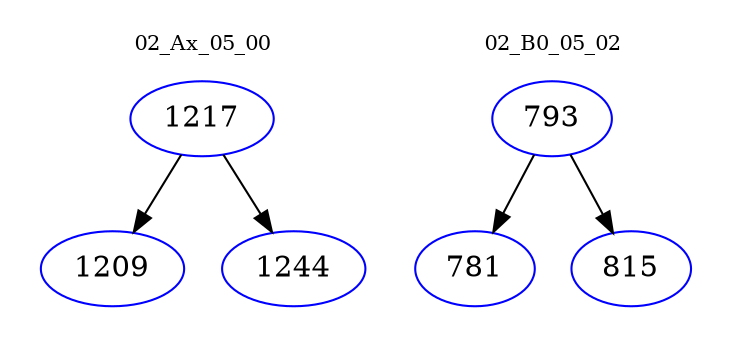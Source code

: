 digraph{
subgraph cluster_0 {
color = white
label = "02_Ax_05_00";
fontsize=10;
T0_1217 [label="1217", color="blue"]
T0_1217 -> T0_1209 [color="black"]
T0_1209 [label="1209", color="blue"]
T0_1217 -> T0_1244 [color="black"]
T0_1244 [label="1244", color="blue"]
}
subgraph cluster_1 {
color = white
label = "02_B0_05_02";
fontsize=10;
T1_793 [label="793", color="blue"]
T1_793 -> T1_781 [color="black"]
T1_781 [label="781", color="blue"]
T1_793 -> T1_815 [color="black"]
T1_815 [label="815", color="blue"]
}
}
